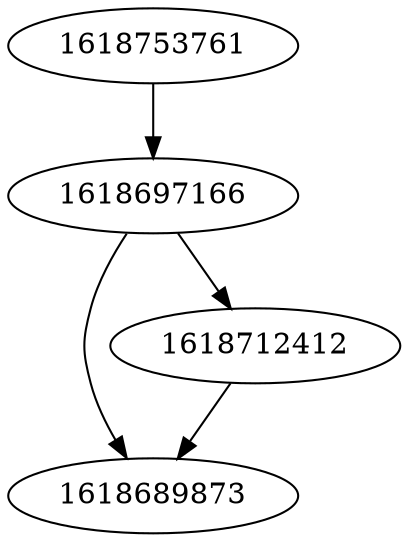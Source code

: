 strict digraph  {
1618689873;
1618712412;
1618753761;
1618697166;
1618712412 -> 1618689873;
1618753761 -> 1618697166;
1618697166 -> 1618712412;
1618697166 -> 1618689873;
}
